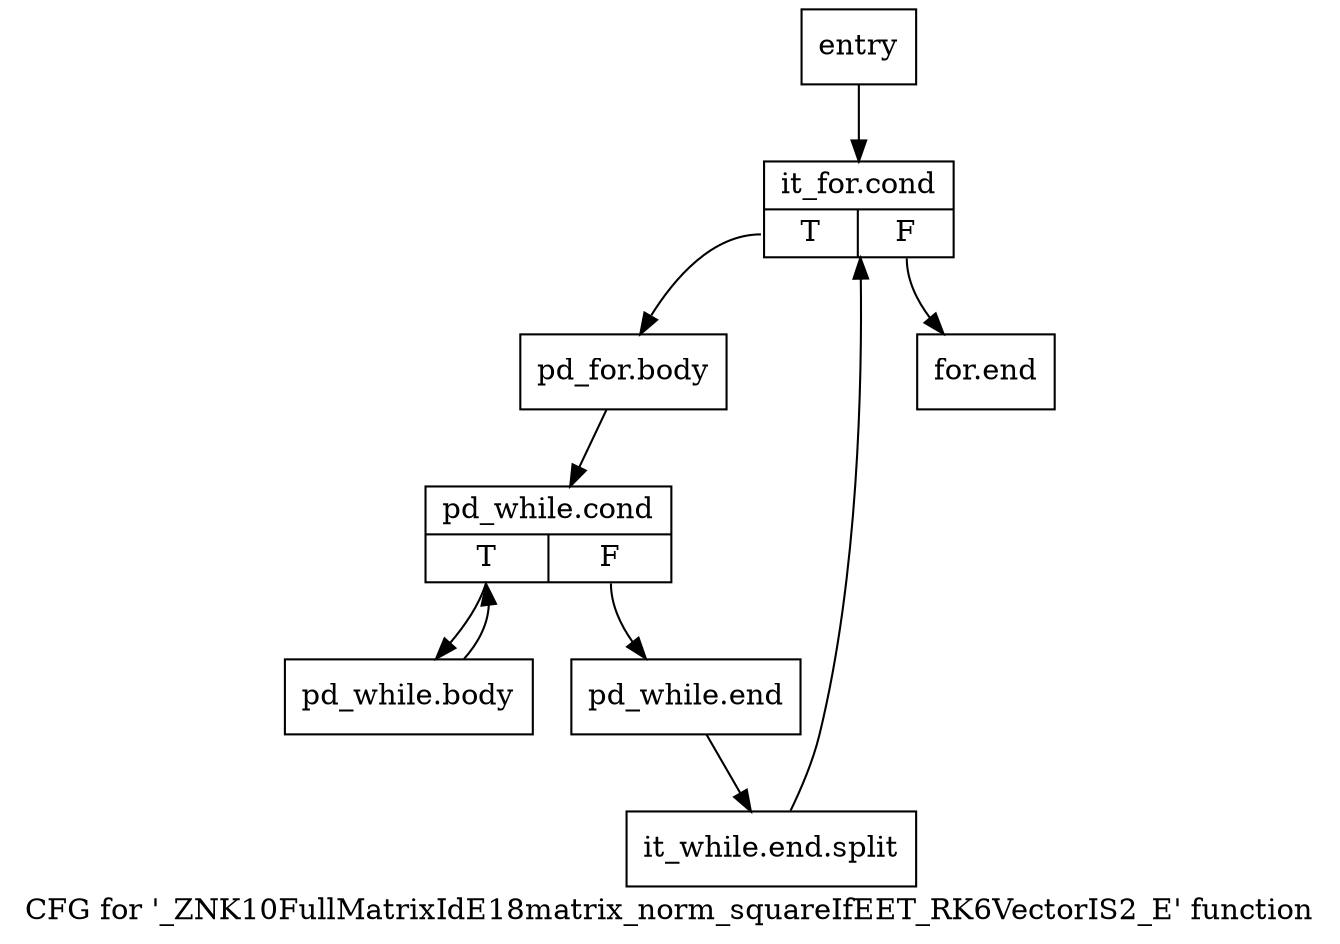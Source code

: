 digraph "CFG for '_ZNK10FullMatrixIdE18matrix_norm_squareIfEET_RK6VectorIS2_E' function" {
	label="CFG for '_ZNK10FullMatrixIdE18matrix_norm_squareIfEET_RK6VectorIS2_E' function";

	Node0x5676c50 [shape=record,label="{entry}"];
	Node0x5676c50 -> Node0x5677090;
	Node0x5677090 [shape=record,label="{it_for.cond|{<s0>T|<s1>F}}"];
	Node0x5677090:s0 -> Node0x56770e0;
	Node0x5677090:s1 -> Node0x5677220;
	Node0x56770e0 [shape=record,label="{pd_for.body}"];
	Node0x56770e0 -> Node0x5677130;
	Node0x5677130 [shape=record,label="{pd_while.cond|{<s0>T|<s1>F}}"];
	Node0x5677130:s0 -> Node0x5677180;
	Node0x5677130:s1 -> Node0x56771d0;
	Node0x5677180 [shape=record,label="{pd_while.body}"];
	Node0x5677180 -> Node0x5677130;
	Node0x56771d0 [shape=record,label="{pd_while.end}"];
	Node0x56771d0 -> Node0xa85e0a0;
	Node0xa85e0a0 [shape=record,label="{it_while.end.split}"];
	Node0xa85e0a0 -> Node0x5677090;
	Node0x5677220 [shape=record,label="{for.end}"];
}
